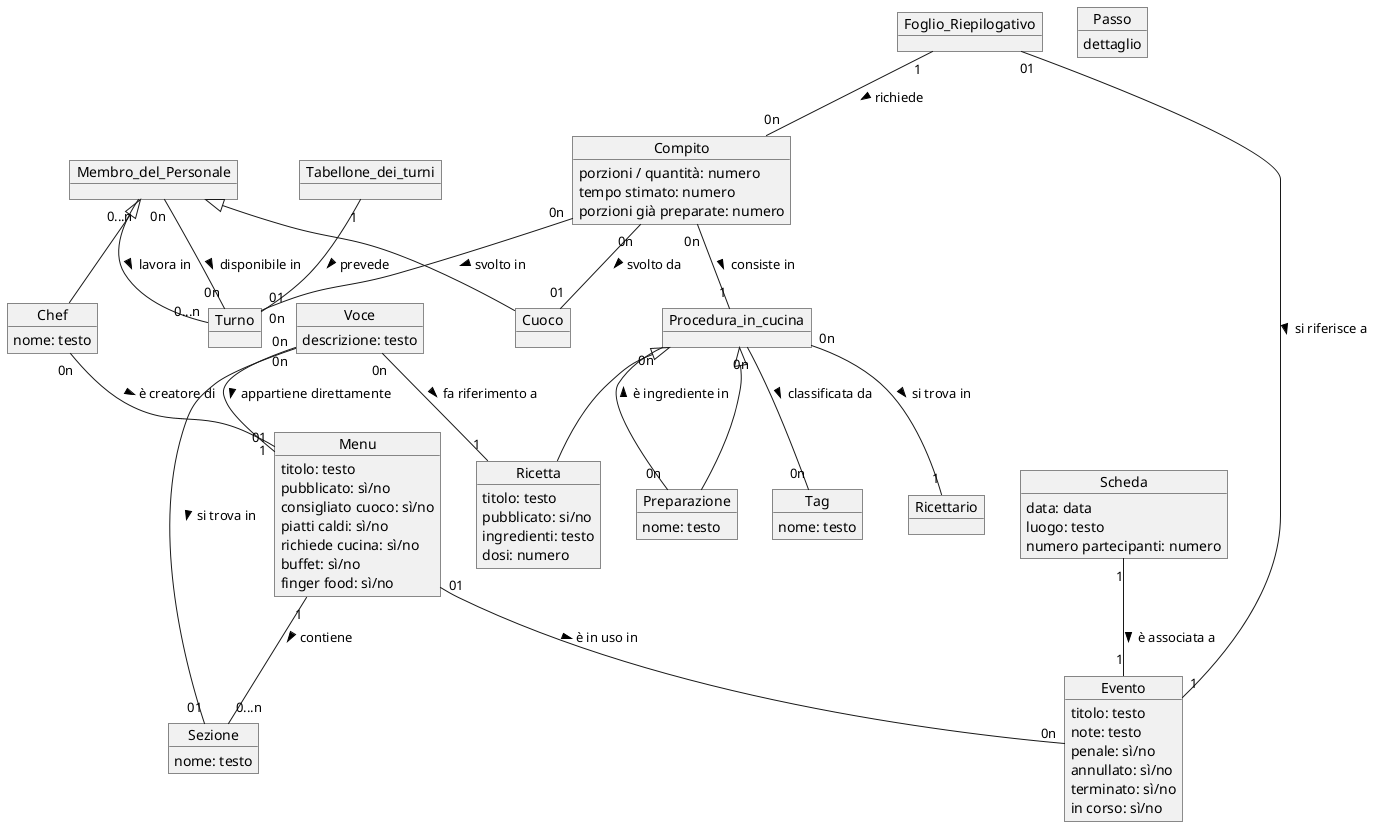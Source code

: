 

@startuml mdd

' skinparam linetype ortho
' skinparam linetype ortho


object Menu {
    titolo: testo
    pubblicato: sì/no

    consigliato cuoco: sì/no
    piatti caldi: sì/no
    richiede cucina: sì/no
    buffet: sì/no
    finger food: sì/no
}
object Sezione {
    nome: testo
}
object Voce {
    descrizione: testo
}
object Evento {
    titolo: testo
    note: testo
    penale: sì/no
    annullato: sì/no
    terminato: sì/no
    in corso: sì/no
}
object Chef {
    nome: testo
}
object Cuoco
object Membro_del_Personale
object Foglio_Riepilogativo
object Ricetta {
    titolo: testo
    pubblicato: si/no
    ingredienti: testo
    dosi: numero
}
object Scheda {
    data: data
    luogo: testo
    numero partecipanti: numero
}
object Preparazione{
    nome: testo
}
object Procedura_in_cucina
object Turno
object Tabellone_dei_turni
object Tag {
    nome: testo
}
object Ricettario
object Compito {
    porzioni / quantità: numero
    tempo stimato: numero
    porzioni già preparate: numero
}
object Passo {
    dettaglio
}




Procedura_in_cucina <|-- Ricetta
Procedura_in_cucina <|-- Preparazione
Membro_del_Personale <|-- Cuoco
Membro_del_Personale <|-- Chef
Menu "1" -- "0...n" Sezione : contiene >
Menu "01" -- "0n" Evento : è in uso in >
Chef "0n" -- "1" Menu : è creatore di >
Voce "0n" -- "01" Menu : appartiene direttamente > 
Voce "0n" -- "01" Sezione : si trova in >
Voce "0n" -- "1" Ricetta : fa riferimento a >
Foglio_Riepilogativo "01" -- "1" Evento : si riferisce a >
Scheda "1" -- "1" Evento : è associata a >
Membro_del_Personale "0...n" -- "0...n" Turno : lavora in >
Tabellone_dei_turni  "1" -- "0n" Turno: prevede >
Preparazione  "0n" -- "0n" Procedura_in_cucina : è ingrediente in >
Procedura_in_cucina  "0n" -- "0n"  Tag : classificata da >
Procedura_in_cucina  "0n" -- "1" Ricettario : si trova in >
Compito "0n" -- "1" Procedura_in_cucina : consiste in >
Foglio_Riepilogativo "1" -- "0n" Compito : richiede >
Compito "0n" -- "01" Cuoco : svolto da >
Compito "0n" -- "01" Turno : svolto in >
Membro_del_Personale "0n" -- "0n" Turno : disponibile in >

@enduml